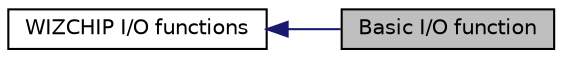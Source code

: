 digraph "Basic I/O function"
{
  edge [fontname="Helvetica",fontsize="10",labelfontname="Helvetica",labelfontsize="10"];
  node [fontname="Helvetica",fontsize="10",shape=record];
  rankdir=LR;
  Node0 [label="Basic I/O function",height=0.2,width=0.4,color="black", fillcolor="grey75", style="filled" fontcolor="black"];
  Node1 [label="WIZCHIP I/O functions",height=0.2,width=0.4,color="black", fillcolor="white", style="filled",URL="$group___w_i_z_c_h_i_p___i_o___functions.html",tooltip="This supports the basic I/O functions for WIZCHIP register. "];
  Node1->Node0 [shape=plaintext, color="midnightblue", dir="back", style="solid"];
}
